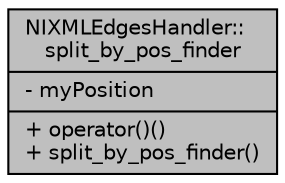 digraph "NIXMLEdgesHandler::split_by_pos_finder"
{
  edge [fontname="Helvetica",fontsize="10",labelfontname="Helvetica",labelfontsize="10"];
  node [fontname="Helvetica",fontsize="10",shape=record];
  Node1 [label="{NIXMLEdgesHandler::\lsplit_by_pos_finder\n|- myPosition\l|+ operator()()\l+ split_by_pos_finder()\l}",height=0.2,width=0.4,color="black", fillcolor="grey75", style="filled", fontcolor="black"];
}

